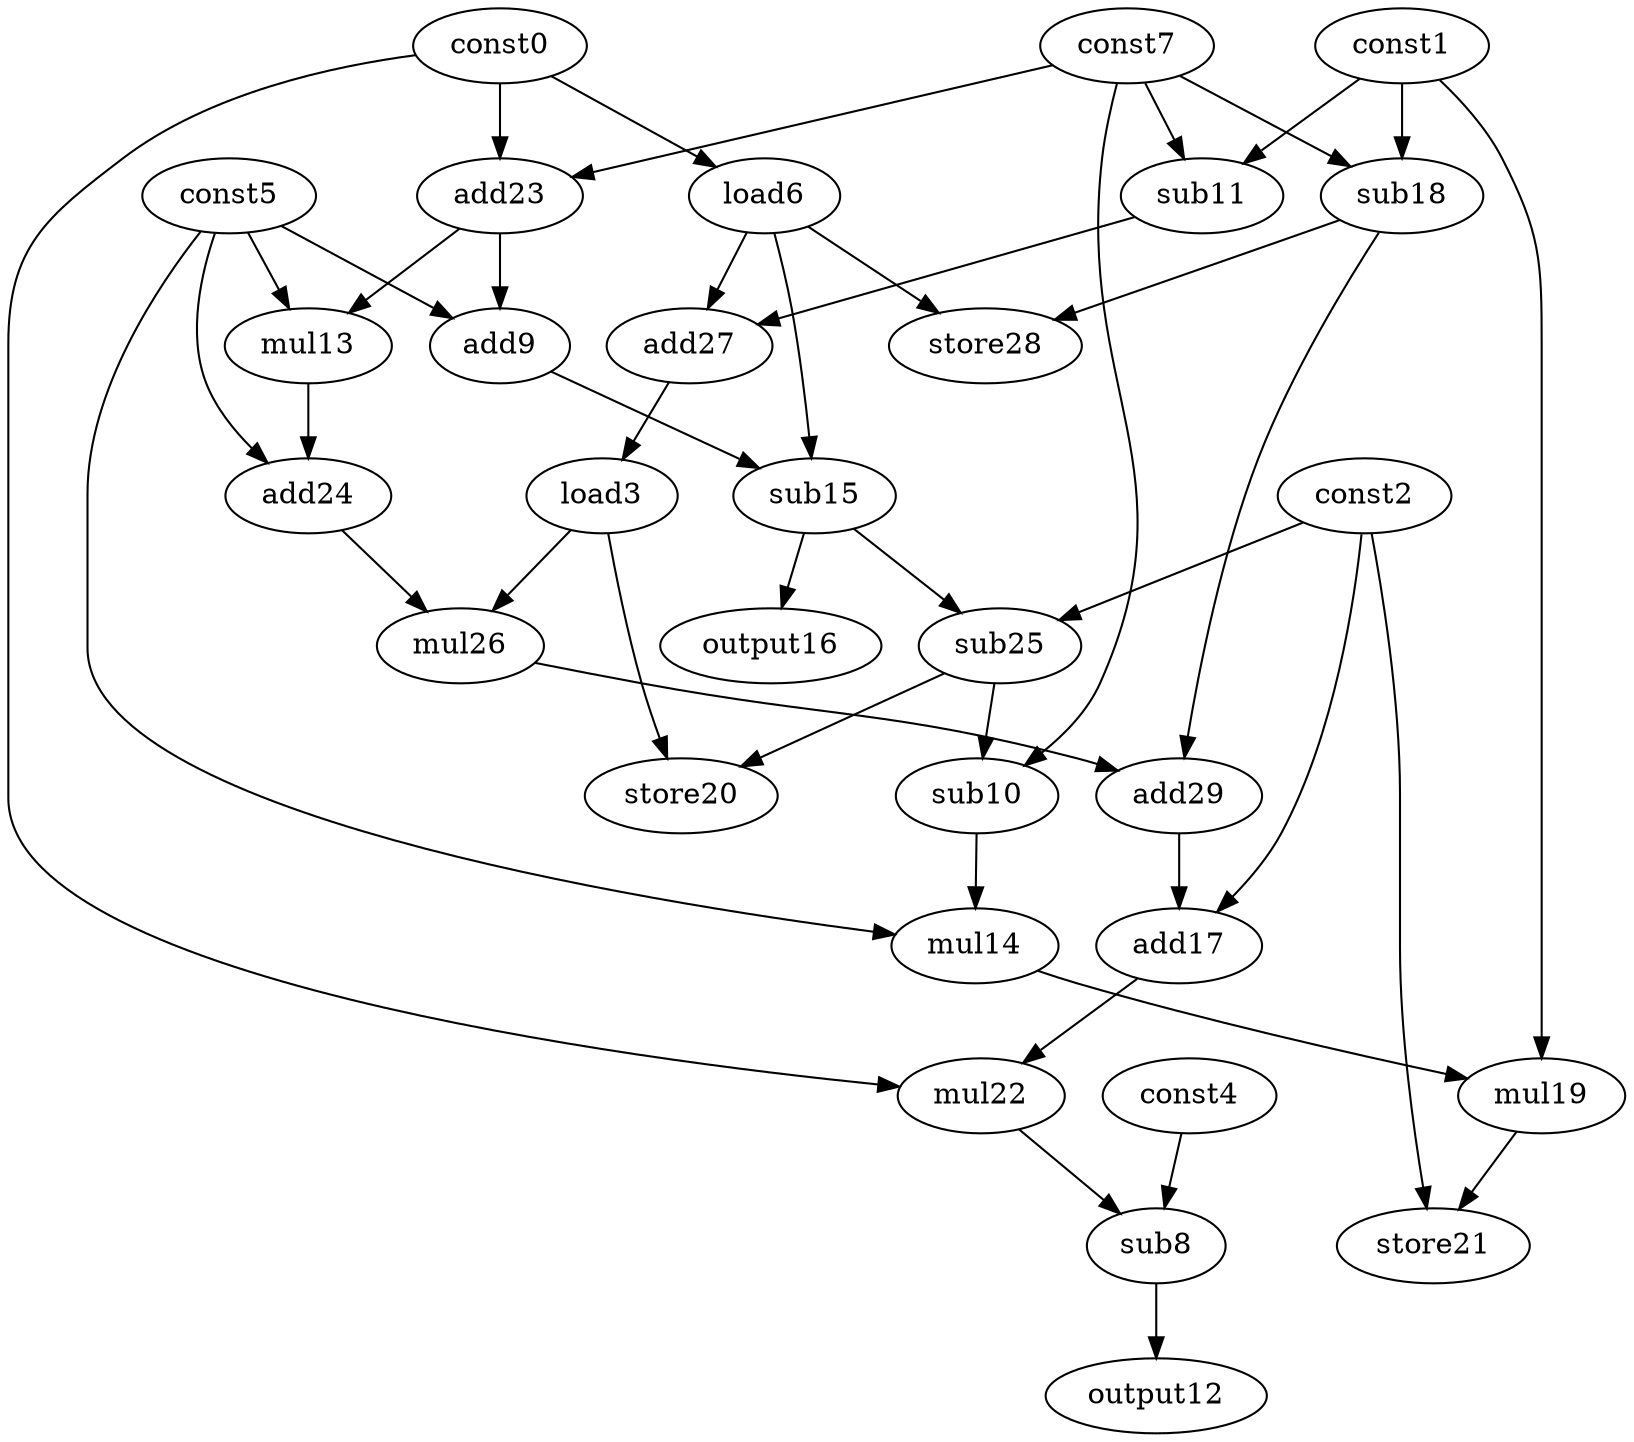 digraph G { 
const0[opcode=const]; 
const1[opcode=const]; 
const2[opcode=const]; 
load3[opcode=load]; 
const4[opcode=const]; 
const5[opcode=const]; 
load6[opcode=load]; 
const7[opcode=const]; 
sub8[opcode=sub]; 
add9[opcode=add]; 
sub10[opcode=sub]; 
sub11[opcode=sub]; 
output12[opcode=output]; 
mul13[opcode=mul]; 
mul14[opcode=mul]; 
sub15[opcode=sub]; 
output16[opcode=output]; 
add17[opcode=add]; 
sub18[opcode=sub]; 
mul19[opcode=mul]; 
store20[opcode=store]; 
store21[opcode=store]; 
mul22[opcode=mul]; 
add23[opcode=add]; 
add24[opcode=add]; 
sub25[opcode=sub]; 
mul26[opcode=mul]; 
add27[opcode=add]; 
store28[opcode=store]; 
add29[opcode=add]; 
const0->load6[operand=0];
const1->sub11[operand=0];
const7->sub11[operand=1];
const1->sub18[operand=0];
const7->sub18[operand=1];
const0->add23[operand=0];
const7->add23[operand=1];
const5->add9[operand=0];
add23->add9[operand=1];
const5->mul13[operand=0];
add23->mul13[operand=1];
sub11->add27[operand=0];
load6->add27[operand=1];
sub18->store28[operand=0];
load6->store28[operand=1];
add27->load3[operand=0];
add9->sub15[operand=0];
load6->sub15[operand=1];
mul13->add24[operand=0];
const5->add24[operand=1];
sub15->output16[operand=0];
const2->sub25[operand=0];
sub15->sub25[operand=1];
add24->mul26[operand=0];
load3->mul26[operand=1];
sub25->sub10[operand=0];
const7->sub10[operand=1];
sub25->store20[operand=0];
load3->store20[operand=1];
mul26->add29[operand=0];
sub18->add29[operand=1];
sub10->mul14[operand=0];
const5->mul14[operand=1];
const2->add17[operand=0];
add29->add17[operand=1];
const1->mul19[operand=0];
mul14->mul19[operand=1];
const0->mul22[operand=0];
add17->mul22[operand=1];
const4->sub8[operand=0];
mul22->sub8[operand=1];
const2->store21[operand=0];
mul19->store21[operand=1];
sub8->output12[operand=0];
}
